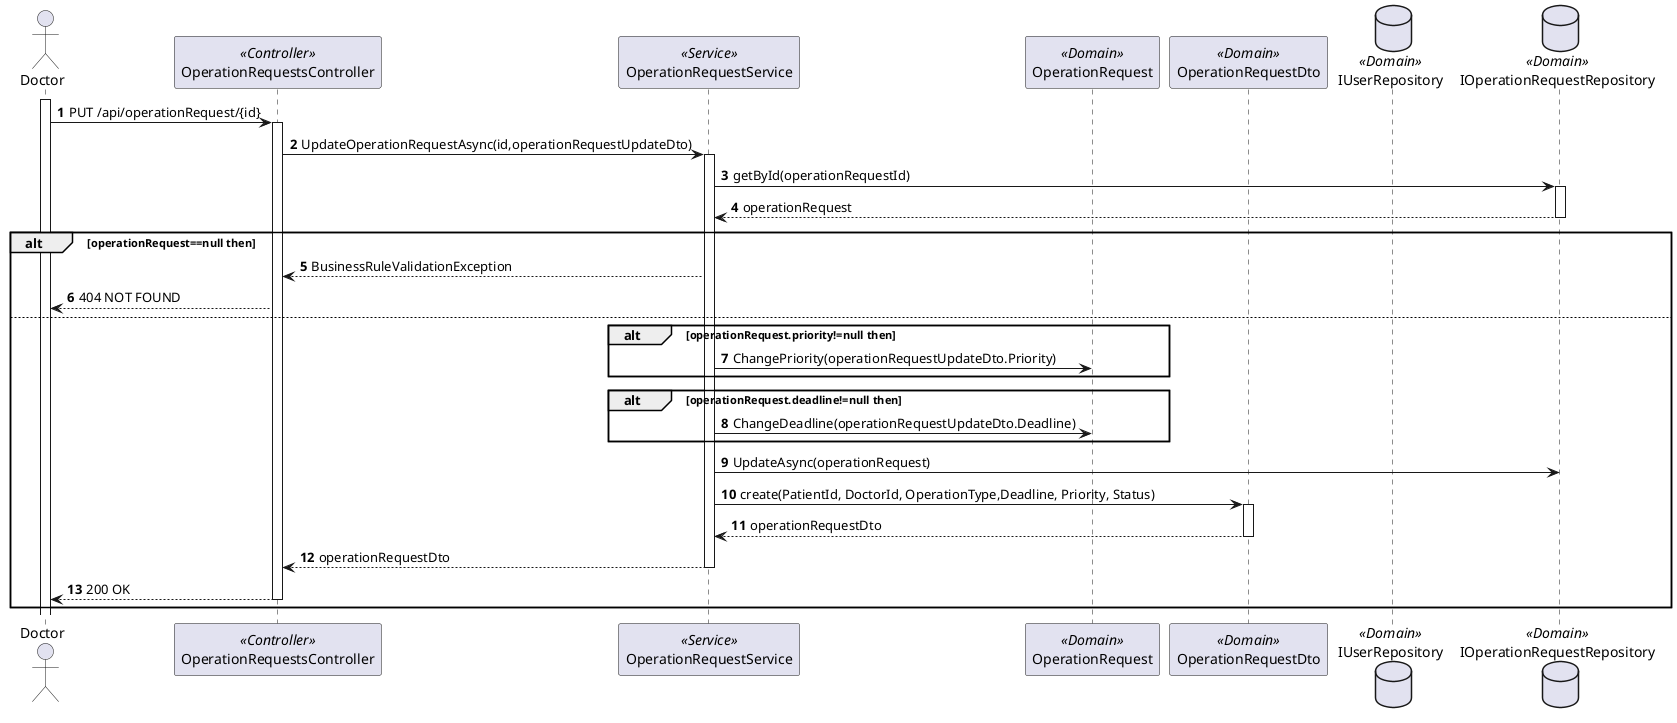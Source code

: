 @startuml process-view2

autonumber

actor "Doctor" as UserP
participant "OperationRequestsController" as Controller <<Controller>>
participant "OperationRequestService" as Service <<Service>>
participant "OperationRequest" as OperationRequest <<Domain>>
participant "OperationRequestDto" as OperationRequestDto <<Domain>>
database "IUserRepository" as UserRepository <<Domain>>
database "IOperationRequestRepository" as OperationRequestRepository <<Domain>>

activate UserP
    UserP->Controller:PUT /api/operationRequest/{id}

activate Controller

    Controller->Service:UpdateOperationRequestAsync(id,operationRequestUpdateDto)
    activate Service

        Service->OperationRequestRepository:getById(operationRequestId)
        activate OperationRequestRepository

            OperationRequestRepository-->Service:operationRequest
        deactivate OperationRequestRepository

        alt operationRequest==null then
            Service-->Controller:BusinessRuleValidationException
            Controller-->UserP:404 NOT FOUND
        else

        alt operationRequest.priority!=null then
        Service->OperationRequest:ChangePriority(operationRequestUpdateDto.Priority)
        end alt

        alt operationRequest.deadline!=null then
        Service->OperationRequest:ChangeDeadline(operationRequestUpdateDto.Deadline)
        end alt

        Service->OperationRequestRepository:UpdateAsync(operationRequest)

        Service->OperationRequestDto:create(PatientId, DoctorId, OperationType,Deadline, Priority, Status)
        activate OperationRequestDto

            OperationRequestDto-->Service:operationRequestDto
        deactivate OperationRequestDto

        Service --> Controller:operationRequestDto
    deactivate Service

    UserP<--Controller:200 OK
deactivate Controller
end alt


@enduml